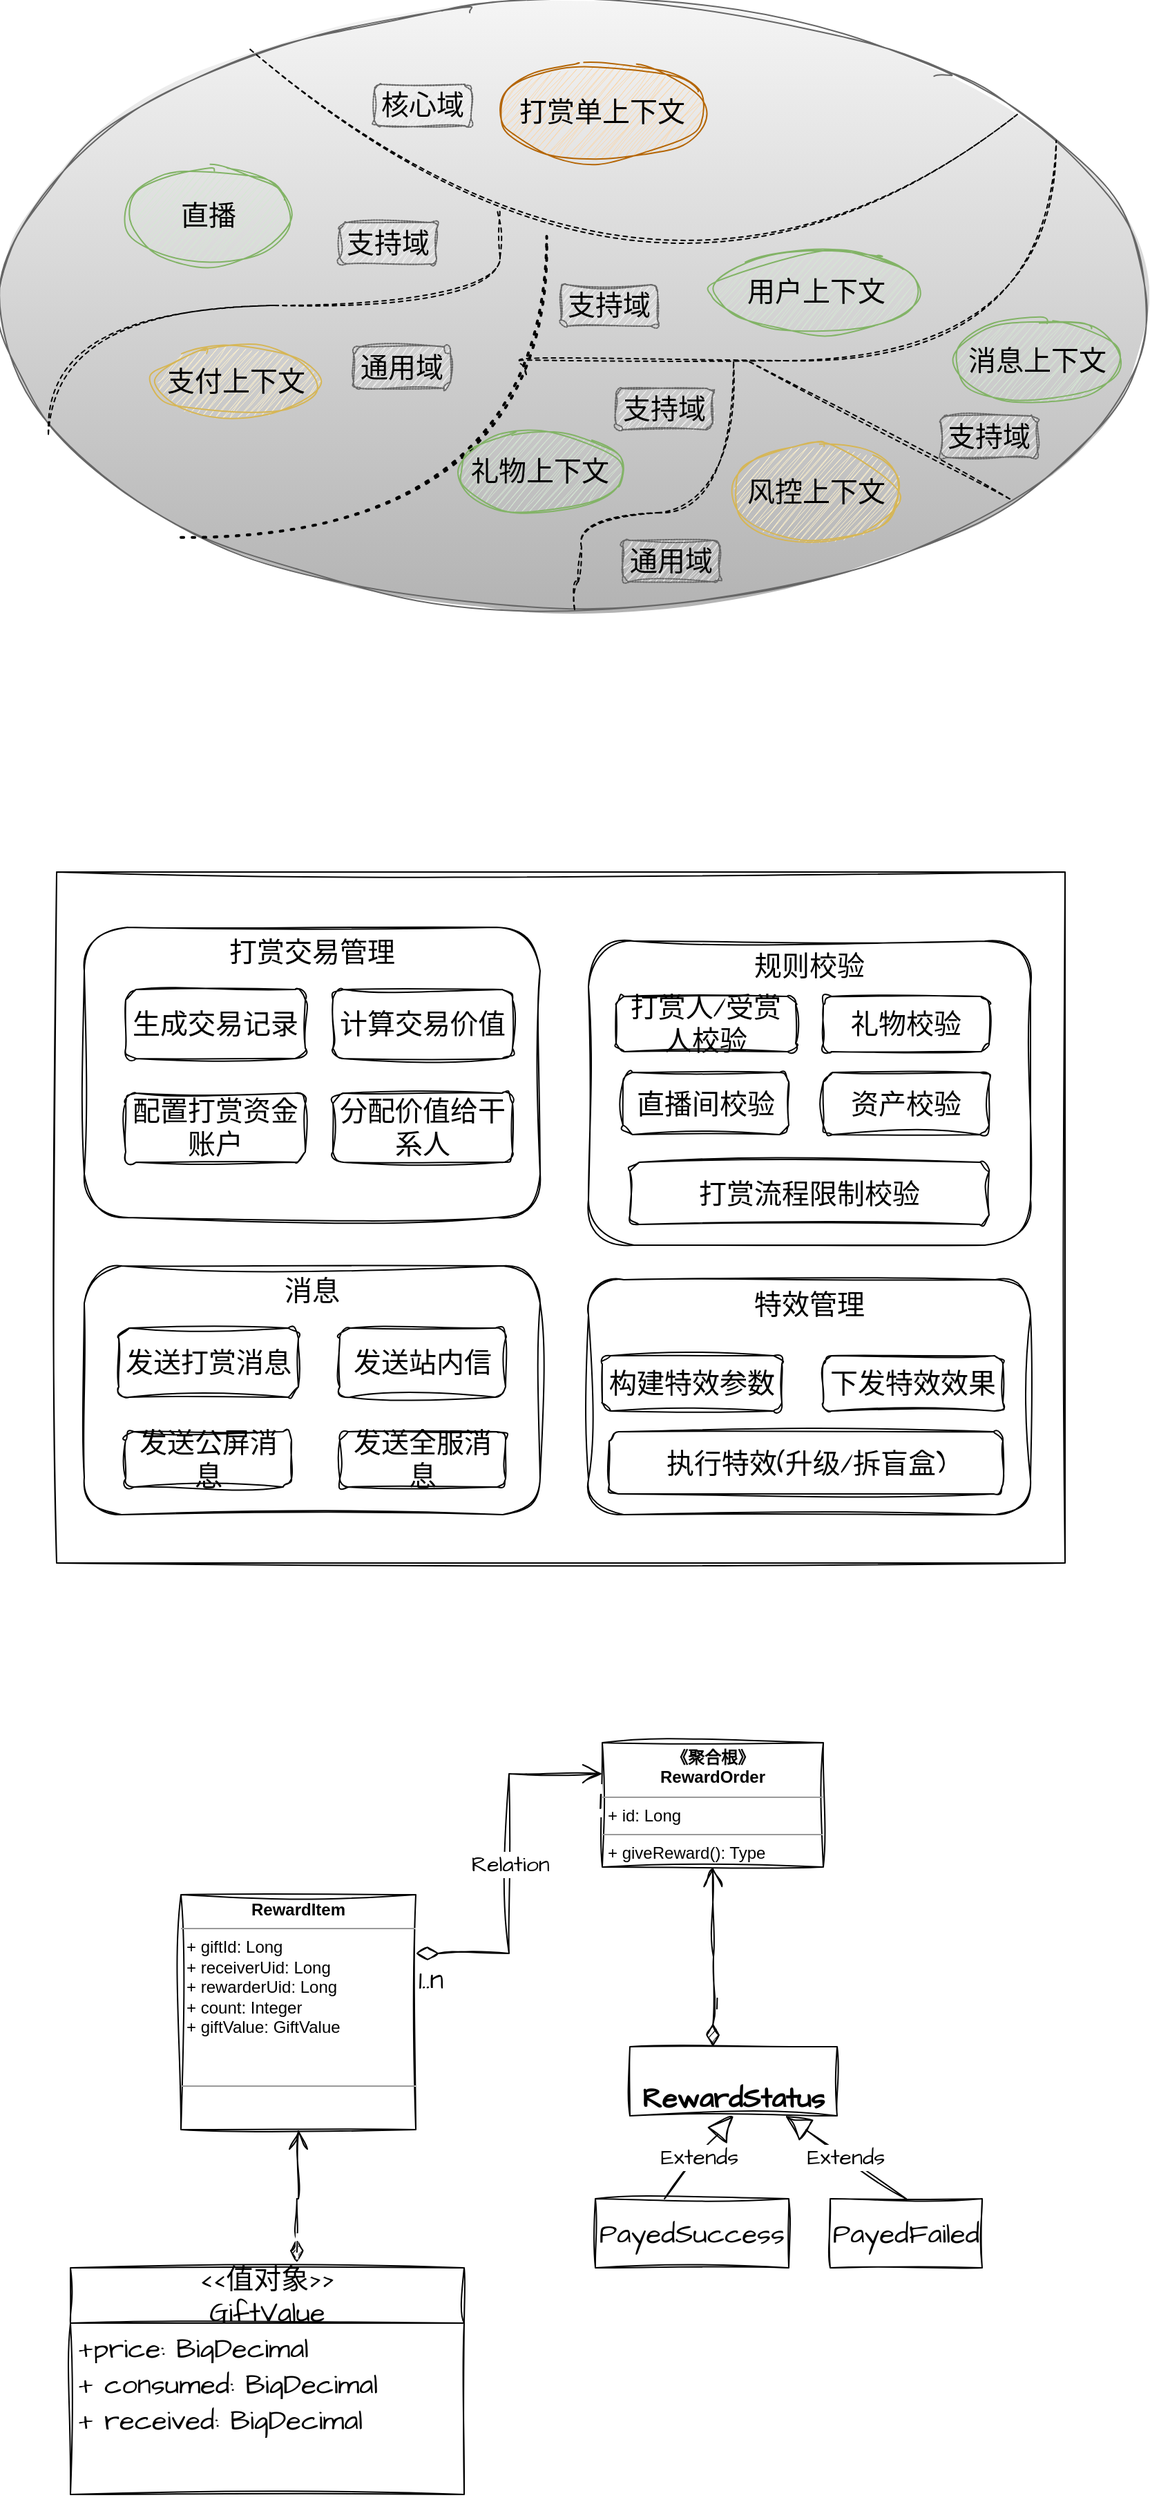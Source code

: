 <mxfile version="21.8.0" type="github">
  <diagram name="第 1 页" id="9ZdvMQ7VP3vkYu2ddhah">
    <mxGraphModel dx="954" dy="512" grid="1" gridSize="10" guides="1" tooltips="1" connect="1" arrows="1" fold="1" page="1" pageScale="1" pageWidth="850" pageHeight="1100" math="0" shadow="0">
      <root>
        <mxCell id="0" />
        <mxCell id="1" parent="0" />
        <mxCell id="6iuzxFg5Ye--7esHgjVi-6" value="" style="ellipse;whiteSpace=wrap;html=1;sketch=1;hachureGap=4;jiggle=2;curveFitting=1;fontFamily=Architects Daughter;fontSource=https%3A%2F%2Ffonts.googleapis.com%2Fcss%3Ffamily%3DArchitects%2BDaughter;fontSize=20;shadow=0;fillColor=#f5f5f5;gradientColor=#b3b3b3;strokeColor=#666666;" parent="1" vertex="1">
          <mxGeometry x="60" y="330" width="830" height="440" as="geometry" />
        </mxCell>
        <mxCell id="6iuzxFg5Ye--7esHgjVi-8" value="" style="endArrow=none;dashed=1;html=1;rounded=0;sketch=1;hachureGap=4;jiggle=2;curveFitting=1;fontFamily=Architects Daughter;fontSource=https%3A%2F%2Ffonts.googleapis.com%2Fcss%3Ffamily%3DArchitects%2BDaughter;fontSize=16;entryX=0.886;entryY=0.186;entryDx=0;entryDy=0;exitX=0.217;exitY=0.079;exitDx=0;exitDy=0;edgeStyle=orthogonalEdgeStyle;curved=1;exitPerimeter=0;entryPerimeter=0;" parent="1" source="6iuzxFg5Ye--7esHgjVi-6" target="6iuzxFg5Ye--7esHgjVi-6" edge="1">
          <mxGeometry width="50" height="50" relative="1" as="geometry">
            <mxPoint x="349.996" y="443.73" as="sourcePoint" />
            <mxPoint x="757.39" y="420.0" as="targetPoint" />
            <Array as="points">
              <mxPoint x="530" y="618" />
            </Array>
          </mxGeometry>
        </mxCell>
        <mxCell id="6iuzxFg5Ye--7esHgjVi-10" value="打赏单上下文" style="ellipse;whiteSpace=wrap;html=1;sketch=1;hachureGap=4;jiggle=2;curveFitting=1;fontFamily=Architects Daughter;fontSource=https%3A%2F%2Ffonts.googleapis.com%2Fcss%3Ffamily%3DArchitects%2BDaughter;fontSize=20;fillColor=#fad7ac;strokeColor=#b46504;" parent="1" vertex="1">
          <mxGeometry x="420" y="375" width="150" height="70" as="geometry" />
        </mxCell>
        <mxCell id="6iuzxFg5Ye--7esHgjVi-12" value="支付上下文" style="ellipse;whiteSpace=wrap;html=1;sketch=1;hachureGap=4;jiggle=2;curveFitting=1;fontFamily=Architects Daughter;fontSource=https%3A%2F%2Ffonts.googleapis.com%2Fcss%3Ffamily%3DArchitects%2BDaughter;fontSize=20;fillColor=#fff2cc;gradientColor=none;strokeColor=#d6b656;" parent="1" vertex="1">
          <mxGeometry x="170" y="580" width="120" height="50" as="geometry" />
        </mxCell>
        <mxCell id="6iuzxFg5Ye--7esHgjVi-13" value="" style="endArrow=none;dashed=1;html=1;rounded=0;sketch=1;hachureGap=4;jiggle=2;curveFitting=1;fontFamily=Architects Daughter;fontSource=https%3A%2F%2Ffonts.googleapis.com%2Fcss%3Ffamily%3DArchitects%2BDaughter;fontSize=16;exitX=0.041;exitY=0.712;exitDx=0;exitDy=0;exitPerimeter=0;edgeStyle=orthogonalEdgeStyle;curved=1;" parent="1" source="6iuzxFg5Ye--7esHgjVi-6" edge="1">
          <mxGeometry width="50" height="50" relative="1" as="geometry">
            <mxPoint x="180" y="620" as="sourcePoint" />
            <mxPoint x="420" y="480" as="targetPoint" />
            <Array as="points">
              <mxPoint x="94" y="550" />
              <mxPoint x="421" y="550" />
            </Array>
          </mxGeometry>
        </mxCell>
        <mxCell id="6iuzxFg5Ye--7esHgjVi-14" value="直播" style="ellipse;whiteSpace=wrap;html=1;sketch=1;hachureGap=4;jiggle=2;curveFitting=1;fontFamily=Architects Daughter;fontSource=https%3A%2F%2Ffonts.googleapis.com%2Fcss%3Ffamily%3DArchitects%2BDaughter;fontSize=20;fillColor=#d5e8d4;gradientColor=none;strokeColor=#82b366;shadow=0;" parent="1" vertex="1">
          <mxGeometry x="150" y="450" width="120" height="70" as="geometry" />
        </mxCell>
        <mxCell id="6iuzxFg5Ye--7esHgjVi-15" value="" style="endArrow=none;dashed=1;html=1;dashPattern=1 3;strokeWidth=2;rounded=0;sketch=1;hachureGap=4;jiggle=2;curveFitting=1;fontFamily=Architects Daughter;fontSource=https%3A%2F%2Ffonts.googleapis.com%2Fcss%3Ffamily%3DArchitects%2BDaughter;fontSize=16;exitX=0.175;exitY=0.876;exitDx=0;exitDy=0;exitPerimeter=0;edgeStyle=orthogonalEdgeStyle;elbow=vertical;curved=1;" parent="1" edge="1">
          <mxGeometry width="50" height="50" relative="1" as="geometry">
            <mxPoint x="190" y="717.92" as="sourcePoint" />
            <mxPoint x="454.75" y="500" as="targetPoint" />
          </mxGeometry>
        </mxCell>
        <mxCell id="6iuzxFg5Ye--7esHgjVi-16" value="用户上下文" style="ellipse;whiteSpace=wrap;html=1;sketch=1;hachureGap=4;jiggle=2;curveFitting=1;fontFamily=Architects Daughter;fontSource=https%3A%2F%2Ffonts.googleapis.com%2Fcss%3Ffamily%3DArchitects%2BDaughter;fontSize=20;fillColor=#d5e8d4;gradientColor=none;strokeColor=#82b366;" parent="1" vertex="1">
          <mxGeometry x="575" y="510" width="150" height="60" as="geometry" />
        </mxCell>
        <mxCell id="6iuzxFg5Ye--7esHgjVi-17" value="礼物上下文" style="ellipse;whiteSpace=wrap;html=1;hachureGap=4;fontFamily=Architects Daughter;fontSource=https%3A%2F%2Ffonts.googleapis.com%2Fcss%3Ffamily%3DArchitects%2BDaughter;fontSize=20;fillColor=#d5e8d4;gradientColor=none;strokeColor=#82b366;shadow=0;sketch=1;curveFitting=1;jiggle=2;" parent="1" vertex="1">
          <mxGeometry x="390" y="640" width="120" height="60" as="geometry" />
        </mxCell>
        <mxCell id="6iuzxFg5Ye--7esHgjVi-18" value="消息上下文" style="ellipse;whiteSpace=wrap;html=1;sketch=1;hachureGap=4;jiggle=2;curveFitting=1;fontFamily=Architects Daughter;fontSource=https%3A%2F%2Ffonts.googleapis.com%2Fcss%3Ffamily%3DArchitects%2BDaughter;fontSize=20;fillColor=#d5e8d4;gradientColor=none;strokeColor=#82b366;" parent="1" vertex="1">
          <mxGeometry x="750" y="560" width="120" height="60" as="geometry" />
        </mxCell>
        <mxCell id="6iuzxFg5Ye--7esHgjVi-19" value="" style="endArrow=none;dashed=1;html=1;rounded=0;sketch=1;hachureGap=4;jiggle=2;curveFitting=1;fontFamily=Architects Daughter;fontSource=https%3A%2F%2Ffonts.googleapis.com%2Fcss%3Ffamily%3DArchitects%2BDaughter;fontSize=16;entryX=0.92;entryY=0.229;entryDx=0;entryDy=0;entryPerimeter=0;edgeStyle=orthogonalEdgeStyle;curved=1;" parent="1" target="6iuzxFg5Ye--7esHgjVi-6" edge="1">
          <mxGeometry width="50" height="50" relative="1" as="geometry">
            <mxPoint x="440" y="600" as="sourcePoint" />
            <mxPoint x="660" y="510" as="targetPoint" />
            <Array as="points">
              <mxPoint x="430" y="590" />
              <mxPoint x="749" y="590" />
            </Array>
          </mxGeometry>
        </mxCell>
        <mxCell id="6iuzxFg5Ye--7esHgjVi-21" value="" style="endArrow=none;dashed=1;html=1;rounded=0;sketch=1;hachureGap=4;jiggle=2;curveFitting=1;fontFamily=Architects Daughter;fontSource=https%3A%2F%2Ffonts.googleapis.com%2Fcss%3Ffamily%3DArchitects%2BDaughter;fontSize=16;exitX=0.5;exitY=1;exitDx=0;exitDy=0;edgeStyle=orthogonalEdgeStyle;curved=1;" parent="1" source="6iuzxFg5Ye--7esHgjVi-6" edge="1">
          <mxGeometry width="50" height="50" relative="1" as="geometry">
            <mxPoint x="520" y="750" as="sourcePoint" />
            <mxPoint x="590" y="590" as="targetPoint" />
            <Array as="points">
              <mxPoint x="475" y="750" />
              <mxPoint x="480" y="750" />
              <mxPoint x="480" y="700" />
              <mxPoint x="590" y="700" />
            </Array>
          </mxGeometry>
        </mxCell>
        <mxCell id="6iuzxFg5Ye--7esHgjVi-23" value="风控上下文" style="ellipse;whiteSpace=wrap;html=1;sketch=1;hachureGap=4;jiggle=2;curveFitting=1;fontFamily=Architects Daughter;fontSource=https%3A%2F%2Ffonts.googleapis.com%2Fcss%3Ffamily%3DArchitects%2BDaughter;fontSize=20;fillColor=#fff2cc;gradientColor=none;strokeColor=#d6b656;" parent="1" vertex="1">
          <mxGeometry x="590" y="650" width="120" height="70" as="geometry" />
        </mxCell>
        <mxCell id="6iuzxFg5Ye--7esHgjVi-24" value="核心域" style="text;html=1;strokeColor=#666666;fillColor=#f5f5f5;align=center;verticalAlign=middle;whiteSpace=wrap;rounded=1;fontSize=20;fontFamily=Architects Daughter;gradientColor=none;glass=0;sketch=1;curveFitting=1;jiggle=2;shadow=0;dashed=1;dashPattern=1 1;" parent="1" vertex="1">
          <mxGeometry x="330" y="390" width="70" height="30" as="geometry" />
        </mxCell>
        <mxCell id="6iuzxFg5Ye--7esHgjVi-25" value="支持域" style="text;html=1;strokeColor=#666666;fillColor=#f5f5f5;align=center;verticalAlign=middle;whiteSpace=wrap;rounded=1;fontSize=20;fontFamily=Architects Daughter;gradientColor=none;dashed=1;dashPattern=1 1;sketch=1;curveFitting=1;jiggle=2;" parent="1" vertex="1">
          <mxGeometry x="305" y="490" width="70" height="30" as="geometry" />
        </mxCell>
        <mxCell id="6iuzxFg5Ye--7esHgjVi-26" value="通用域" style="text;html=1;strokeColor=#666666;fillColor=#f5f5f5;align=center;verticalAlign=middle;whiteSpace=wrap;rounded=1;fontSize=20;fontFamily=Architects Daughter;gradientColor=none;dashed=1;dashPattern=1 1;sketch=1;curveFitting=1;jiggle=2;" parent="1" vertex="1">
          <mxGeometry x="315" y="580" width="70" height="30" as="geometry" />
        </mxCell>
        <mxCell id="6iuzxFg5Ye--7esHgjVi-27" value="支持域" style="text;html=1;strokeColor=#666666;fillColor=#f5f5f5;align=center;verticalAlign=middle;whiteSpace=wrap;rounded=1;fontSize=20;fontFamily=Architects Daughter;gradientColor=none;dashed=1;dashPattern=1 1;sketch=1;curveFitting=1;jiggle=2;" parent="1" vertex="1">
          <mxGeometry x="465" y="535" width="70" height="30" as="geometry" />
        </mxCell>
        <mxCell id="6iuzxFg5Ye--7esHgjVi-29" value="支持域" style="text;html=1;strokeColor=#666666;fillColor=#f5f5f5;align=center;verticalAlign=middle;whiteSpace=wrap;rounded=1;fontSize=20;fontFamily=Architects Daughter;gradientColor=none;sketch=1;curveFitting=1;jiggle=2;dashed=1;dashPattern=1 1;" parent="1" vertex="1">
          <mxGeometry x="505" y="610" width="70" height="30" as="geometry" />
        </mxCell>
        <mxCell id="6iuzxFg5Ye--7esHgjVi-30" value="通用域" style="text;html=1;strokeColor=#666666;fillColor=#f5f5f5;align=center;verticalAlign=middle;whiteSpace=wrap;rounded=1;fontSize=20;fontFamily=Architects Daughter;gradientColor=none;sketch=1;curveFitting=1;jiggle=2;dashed=1;dashPattern=1 1;" parent="1" vertex="1">
          <mxGeometry x="510" y="720" width="70" height="30" as="geometry" />
        </mxCell>
        <mxCell id="6iuzxFg5Ye--7esHgjVi-31" value="" style="endArrow=none;dashed=1;html=1;rounded=0;sketch=1;hachureGap=4;jiggle=2;curveFitting=1;fontFamily=Architects Daughter;fontSource=https%3A%2F%2Ffonts.googleapis.com%2Fcss%3Ffamily%3DArchitects%2BDaughter;fontSize=16;" parent="1" edge="1">
          <mxGeometry width="50" height="50" relative="1" as="geometry">
            <mxPoint x="790" y="690" as="sourcePoint" />
            <mxPoint x="600" y="590" as="targetPoint" />
          </mxGeometry>
        </mxCell>
        <mxCell id="6iuzxFg5Ye--7esHgjVi-32" value="支持域" style="text;html=1;strokeColor=#666666;fillColor=#f5f5f5;align=center;verticalAlign=middle;whiteSpace=wrap;rounded=1;fontSize=20;fontFamily=Architects Daughter;gradientColor=none;sketch=1;curveFitting=1;jiggle=2;dashed=1;dashPattern=1 1;" parent="1" vertex="1">
          <mxGeometry x="740" y="630" width="70" height="30" as="geometry" />
        </mxCell>
        <mxCell id="6iuzxFg5Ye--7esHgjVi-34" value="" style="rounded=0;whiteSpace=wrap;html=1;sketch=1;hachureGap=4;jiggle=2;curveFitting=1;fontFamily=Architects Daughter;fontSource=https%3A%2F%2Ffonts.googleapis.com%2Fcss%3Ffamily%3DArchitects%2BDaughter;fontSize=20;" parent="1" vertex="1">
          <mxGeometry x="100" y="960" width="730" height="500" as="geometry" />
        </mxCell>
        <mxCell id="6iuzxFg5Ye--7esHgjVi-35" value="特效管理" style="rounded=1;whiteSpace=wrap;html=1;sketch=1;hachureGap=4;jiggle=2;curveFitting=1;fontFamily=Architects Daughter;fontSource=https%3A%2F%2Ffonts.googleapis.com%2Fcss%3Ffamily%3DArchitects%2BDaughter;fontSize=20;verticalAlign=top;" parent="1" vertex="1">
          <mxGeometry x="485" y="1255" width="320" height="170" as="geometry" />
        </mxCell>
        <mxCell id="6iuzxFg5Ye--7esHgjVi-36" value="规则校验" style="rounded=1;whiteSpace=wrap;html=1;sketch=1;hachureGap=4;jiggle=2;curveFitting=1;fontFamily=Architects Daughter;fontSource=https%3A%2F%2Ffonts.googleapis.com%2Fcss%3Ffamily%3DArchitects%2BDaughter;fontSize=20;verticalAlign=top;" parent="1" vertex="1">
          <mxGeometry x="485" y="1010" width="320" height="220" as="geometry" />
        </mxCell>
        <mxCell id="6iuzxFg5Ye--7esHgjVi-37" value="打赏人/受赏人校验" style="rounded=1;whiteSpace=wrap;html=1;sketch=1;hachureGap=4;jiggle=2;curveFitting=1;fontFamily=Architects Daughter;fontSource=https%3A%2F%2Ffonts.googleapis.com%2Fcss%3Ffamily%3DArchitects%2BDaughter;fontSize=20;" parent="1" vertex="1">
          <mxGeometry x="505" y="1050" width="130" height="40" as="geometry" />
        </mxCell>
        <mxCell id="6iuzxFg5Ye--7esHgjVi-38" value="礼物校验" style="rounded=1;whiteSpace=wrap;html=1;sketch=1;hachureGap=4;jiggle=2;curveFitting=1;fontFamily=Architects Daughter;fontSource=https%3A%2F%2Ffonts.googleapis.com%2Fcss%3Ffamily%3DArchitects%2BDaughter;fontSize=20;" parent="1" vertex="1">
          <mxGeometry x="655" y="1050" width="120" height="40" as="geometry" />
        </mxCell>
        <mxCell id="6iuzxFg5Ye--7esHgjVi-39" value="直播间校验" style="rounded=1;whiteSpace=wrap;html=1;sketch=1;hachureGap=4;jiggle=2;curveFitting=1;fontFamily=Architects Daughter;fontSource=https%3A%2F%2Ffonts.googleapis.com%2Fcss%3Ffamily%3DArchitects%2BDaughter;fontSize=20;" parent="1" vertex="1">
          <mxGeometry x="510" y="1105" width="120" height="45" as="geometry" />
        </mxCell>
        <mxCell id="6iuzxFg5Ye--7esHgjVi-40" value="资产校验" style="rounded=1;whiteSpace=wrap;html=1;sketch=1;hachureGap=4;jiggle=2;curveFitting=1;fontFamily=Architects Daughter;fontSource=https%3A%2F%2Ffonts.googleapis.com%2Fcss%3Ffamily%3DArchitects%2BDaughter;fontSize=20;" parent="1" vertex="1">
          <mxGeometry x="655" y="1105" width="120" height="45" as="geometry" />
        </mxCell>
        <mxCell id="6iuzxFg5Ye--7esHgjVi-41" value="打赏流程限制校验" style="rounded=1;whiteSpace=wrap;html=1;sketch=1;hachureGap=4;jiggle=2;curveFitting=1;fontFamily=Architects Daughter;fontSource=https%3A%2F%2Ffonts.googleapis.com%2Fcss%3Ffamily%3DArchitects%2BDaughter;fontSize=20;" parent="1" vertex="1">
          <mxGeometry x="515" y="1170" width="260" height="45" as="geometry" />
        </mxCell>
        <mxCell id="6iuzxFg5Ye--7esHgjVi-43" value="消息" style="rounded=1;whiteSpace=wrap;html=1;sketch=1;hachureGap=4;jiggle=2;curveFitting=1;fontFamily=Architects Daughter;fontSource=https%3A%2F%2Ffonts.googleapis.com%2Fcss%3Ffamily%3DArchitects%2BDaughter;fontSize=20;verticalAlign=top;" parent="1" vertex="1">
          <mxGeometry x="120" y="1245" width="330" height="180" as="geometry" />
        </mxCell>
        <mxCell id="6iuzxFg5Ye--7esHgjVi-44" value="构建特效参数" style="rounded=1;whiteSpace=wrap;html=1;sketch=1;hachureGap=4;jiggle=2;curveFitting=1;fontFamily=Architects Daughter;fontSource=https%3A%2F%2Ffonts.googleapis.com%2Fcss%3Ffamily%3DArchitects%2BDaughter;fontSize=20;" parent="1" vertex="1">
          <mxGeometry x="495" y="1310" width="130" height="40" as="geometry" />
        </mxCell>
        <mxCell id="6iuzxFg5Ye--7esHgjVi-45" value="下发特效效果" style="rounded=1;whiteSpace=wrap;html=1;sketch=1;hachureGap=4;jiggle=2;curveFitting=1;fontFamily=Architects Daughter;fontSource=https%3A%2F%2Ffonts.googleapis.com%2Fcss%3Ffamily%3DArchitects%2BDaughter;fontSize=20;" parent="1" vertex="1">
          <mxGeometry x="655" y="1310" width="130" height="40" as="geometry" />
        </mxCell>
        <mxCell id="6iuzxFg5Ye--7esHgjVi-47" value="发送打赏消息" style="rounded=1;whiteSpace=wrap;html=1;sketch=1;hachureGap=4;jiggle=2;curveFitting=1;fontFamily=Architects Daughter;fontSource=https%3A%2F%2Ffonts.googleapis.com%2Fcss%3Ffamily%3DArchitects%2BDaughter;fontSize=20;" parent="1" vertex="1">
          <mxGeometry x="145" y="1290" width="130" height="50" as="geometry" />
        </mxCell>
        <mxCell id="6iuzxFg5Ye--7esHgjVi-49" value="发送站内信" style="rounded=1;whiteSpace=wrap;html=1;sketch=1;hachureGap=4;jiggle=2;curveFitting=1;fontFamily=Architects Daughter;fontSource=https%3A%2F%2Ffonts.googleapis.com%2Fcss%3Ffamily%3DArchitects%2BDaughter;fontSize=20;" parent="1" vertex="1">
          <mxGeometry x="305" y="1290" width="120" height="50" as="geometry" />
        </mxCell>
        <mxCell id="6iuzxFg5Ye--7esHgjVi-50" value="发送公屏消息" style="rounded=1;whiteSpace=wrap;html=1;sketch=1;hachureGap=4;jiggle=2;curveFitting=1;fontFamily=Architects Daughter;fontSource=https%3A%2F%2Ffonts.googleapis.com%2Fcss%3Ffamily%3DArchitects%2BDaughter;fontSize=20;" parent="1" vertex="1">
          <mxGeometry x="150" y="1365" width="120" height="40" as="geometry" />
        </mxCell>
        <mxCell id="6iuzxFg5Ye--7esHgjVi-51" value="发送全服消息" style="rounded=1;whiteSpace=wrap;html=1;sketch=1;hachureGap=4;jiggle=2;curveFitting=1;fontFamily=Architects Daughter;fontSource=https%3A%2F%2Ffonts.googleapis.com%2Fcss%3Ffamily%3DArchitects%2BDaughter;fontSize=20;" parent="1" vertex="1">
          <mxGeometry x="305" y="1365" width="120" height="40" as="geometry" />
        </mxCell>
        <mxCell id="6iuzxFg5Ye--7esHgjVi-54" value="打赏交易管理" style="rounded=1;whiteSpace=wrap;html=1;sketch=1;hachureGap=4;jiggle=2;curveFitting=1;fontFamily=Architects Daughter;fontSource=https%3A%2F%2Ffonts.googleapis.com%2Fcss%3Ffamily%3DArchitects%2BDaughter;fontSize=20;verticalAlign=top;" parent="1" vertex="1">
          <mxGeometry x="120" y="1000" width="330" height="210" as="geometry" />
        </mxCell>
        <mxCell id="6iuzxFg5Ye--7esHgjVi-55" value="生成交易记录" style="rounded=1;whiteSpace=wrap;html=1;sketch=1;hachureGap=4;jiggle=2;curveFitting=1;fontFamily=Architects Daughter;fontSource=https%3A%2F%2Ffonts.googleapis.com%2Fcss%3Ffamily%3DArchitects%2BDaughter;fontSize=20;" parent="1" vertex="1">
          <mxGeometry x="150" y="1045" width="130" height="50" as="geometry" />
        </mxCell>
        <mxCell id="6iuzxFg5Ye--7esHgjVi-56" value="计算交易价值" style="rounded=1;whiteSpace=wrap;html=1;sketch=1;hachureGap=4;jiggle=2;curveFitting=1;fontFamily=Architects Daughter;fontSource=https%3A%2F%2Ffonts.googleapis.com%2Fcss%3Ffamily%3DArchitects%2BDaughter;fontSize=20;" parent="1" vertex="1">
          <mxGeometry x="300" y="1045" width="130" height="50" as="geometry" />
        </mxCell>
        <mxCell id="6iuzxFg5Ye--7esHgjVi-57" value="配置打赏资金账户" style="rounded=1;whiteSpace=wrap;html=1;sketch=1;hachureGap=4;jiggle=2;curveFitting=1;fontFamily=Architects Daughter;fontSource=https%3A%2F%2Ffonts.googleapis.com%2Fcss%3Ffamily%3DArchitects%2BDaughter;fontSize=20;" parent="1" vertex="1">
          <mxGeometry x="150" y="1120" width="130" height="50" as="geometry" />
        </mxCell>
        <mxCell id="6iuzxFg5Ye--7esHgjVi-58" value="分配价值给干系人" style="rounded=1;whiteSpace=wrap;html=1;sketch=1;hachureGap=4;jiggle=2;curveFitting=1;fontFamily=Architects Daughter;fontSource=https%3A%2F%2Ffonts.googleapis.com%2Fcss%3Ffamily%3DArchitects%2BDaughter;fontSize=20;" parent="1" vertex="1">
          <mxGeometry x="300" y="1120" width="130" height="50" as="geometry" />
        </mxCell>
        <mxCell id="6iuzxFg5Ye--7esHgjVi-67" value="执行特效(升级/拆盲盒)" style="rounded=1;whiteSpace=wrap;html=1;sketch=1;hachureGap=4;jiggle=2;curveFitting=1;fontFamily=Architects Daughter;fontSource=https%3A%2F%2Ffonts.googleapis.com%2Fcss%3Ffamily%3DArchitects%2BDaughter;fontSize=20;" parent="1" vertex="1">
          <mxGeometry x="500" y="1365" width="285" height="45" as="geometry" />
        </mxCell>
        <mxCell id="6iuzxFg5Ye--7esHgjVi-69" value="&lt;p style=&quot;margin:0px;margin-top:4px;text-align:center;&quot;&gt;&lt;b&gt;《聚合根》&lt;br&gt;RewardOrder&lt;/b&gt;&lt;/p&gt;&lt;hr size=&quot;1&quot;&gt;&lt;p style=&quot;margin:0px;margin-left:4px;&quot;&gt;+ id: Long&lt;/p&gt;&lt;hr size=&quot;1&quot;&gt;&lt;p style=&quot;margin:0px;margin-left:4px;&quot;&gt;+ giveReward(): Type&lt;/p&gt;" style="verticalAlign=top;align=left;overflow=fill;fontSize=12;fontFamily=Helvetica;html=1;whiteSpace=wrap;sketch=1;hachureGap=4;jiggle=2;curveFitting=1;fontSource=https%3A%2F%2Ffonts.googleapis.com%2Fcss%3Ffamily%3DArchitects%2BDaughter;" parent="1" vertex="1">
          <mxGeometry x="495" y="1590" width="160" height="90" as="geometry" />
        </mxCell>
        <mxCell id="6iuzxFg5Ye--7esHgjVi-70" value="&lt;p style=&quot;margin:0px;margin-top:4px;text-align:center;&quot;&gt;&lt;b&gt;RewardItem&lt;/b&gt;&lt;/p&gt;&lt;hr size=&quot;1&quot;&gt;&lt;p style=&quot;margin:0px;margin-left:4px;&quot;&gt;+ giftId: Long&lt;br&gt;+ receiverUid: Long&lt;/p&gt;&lt;p style=&quot;margin:0px;margin-left:4px;&quot;&gt;+&amp;nbsp;rewarderUid: Long&lt;/p&gt;&lt;p style=&quot;margin:0px;margin-left:4px;&quot;&gt;+ count: Integer&lt;/p&gt;&lt;p style=&quot;margin:0px;margin-left:4px;&quot;&gt;+ giftValue: GiftValue&lt;/p&gt;&lt;p style=&quot;margin:0px;margin-left:4px;&quot;&gt;&lt;br&gt;&lt;/p&gt;&lt;p style=&quot;margin:0px;margin-left:4px;&quot;&gt;&lt;br&gt;&lt;/p&gt;&lt;hr size=&quot;1&quot;&gt;&lt;p style=&quot;margin:0px;margin-left:4px;&quot;&gt;&lt;br&gt;&lt;/p&gt;" style="verticalAlign=top;align=left;overflow=fill;fontSize=12;fontFamily=Helvetica;html=1;whiteSpace=wrap;sketch=1;hachureGap=4;jiggle=2;curveFitting=1;fontSource=https%3A%2F%2Ffonts.googleapis.com%2Fcss%3Ffamily%3DArchitects%2BDaughter;" parent="1" vertex="1">
          <mxGeometry x="190" y="1700" width="170" height="170" as="geometry" />
        </mxCell>
        <mxCell id="6iuzxFg5Ye--7esHgjVi-74" value="Relation" style="endArrow=open;html=1;endSize=12;startArrow=diamondThin;startSize=14;startFill=0;edgeStyle=orthogonalEdgeStyle;rounded=0;sketch=1;hachureGap=4;jiggle=2;curveFitting=1;fontFamily=Architects Daughter;fontSource=https%3A%2F%2Ffonts.googleapis.com%2Fcss%3Ffamily%3DArchitects%2BDaughter;fontSize=16;entryX=0;entryY=0.25;entryDx=0;entryDy=0;exitX=1;exitY=0.25;exitDx=0;exitDy=0;" parent="1" source="6iuzxFg5Ye--7esHgjVi-70" target="6iuzxFg5Ye--7esHgjVi-69" edge="1">
          <mxGeometry relative="1" as="geometry">
            <mxPoint x="410" y="1764.5" as="sourcePoint" />
            <mxPoint x="570" y="1764.5" as="targetPoint" />
          </mxGeometry>
        </mxCell>
        <mxCell id="6iuzxFg5Ye--7esHgjVi-75" value="1..n" style="edgeLabel;resizable=0;html=1;align=left;verticalAlign=top;sketch=1;hachureGap=4;jiggle=2;curveFitting=1;fontFamily=Architects Daughter;fontSource=https%3A%2F%2Ffonts.googleapis.com%2Fcss%3Ffamily%3DArchitects%2BDaughter;fontSize=20;" parent="6iuzxFg5Ye--7esHgjVi-74" connectable="0" vertex="1">
          <mxGeometry x="-1" relative="1" as="geometry" />
        </mxCell>
        <mxCell id="6iuzxFg5Ye--7esHgjVi-76" value="1" style="edgeLabel;resizable=0;html=1;align=right;verticalAlign=top;sketch=1;hachureGap=4;jiggle=2;curveFitting=1;fontFamily=Architects Daughter;fontSource=https%3A%2F%2Ffonts.googleapis.com%2Fcss%3Ffamily%3DArchitects%2BDaughter;fontSize=20;" parent="6iuzxFg5Ye--7esHgjVi-74" connectable="0" vertex="1">
          <mxGeometry x="1" relative="1" as="geometry" />
        </mxCell>
        <mxCell id="D9V0zbqLB6DABYj4kwtS-1" value="1" style="endArrow=open;html=1;endSize=12;startArrow=diamondThin;startSize=14;startFill=1;edgeStyle=orthogonalEdgeStyle;align=left;verticalAlign=bottom;rounded=0;sketch=1;hachureGap=4;jiggle=2;curveFitting=1;fontFamily=Architects Daughter;fontSource=https%3A%2F%2Ffonts.googleapis.com%2Fcss%3Ffamily%3DArchitects%2BDaughter;fontSize=16;entryX=0.5;entryY=1;entryDx=0;entryDy=0;exitX=0.575;exitY=-0.024;exitDx=0;exitDy=0;exitPerimeter=0;" edge="1" parent="1" source="D9V0zbqLB6DABYj4kwtS-4" target="6iuzxFg5Ye--7esHgjVi-70">
          <mxGeometry x="-1" y="3" relative="1" as="geometry">
            <mxPoint x="420" y="1925" as="sourcePoint" />
            <mxPoint x="370" y="1980" as="targetPoint" />
          </mxGeometry>
        </mxCell>
        <mxCell id="D9V0zbqLB6DABYj4kwtS-4" value="&amp;lt;&amp;lt;值对象&amp;gt;&amp;gt;&lt;br&gt;GiftValue" style="swimlane;fontStyle=0;childLayout=stackLayout;horizontal=1;startSize=40;fillColor=none;horizontalStack=0;resizeParent=1;resizeParentMax=0;resizeLast=0;collapsible=1;marginBottom=0;whiteSpace=wrap;html=1;sketch=1;hachureGap=4;jiggle=2;curveFitting=1;fontFamily=Architects Daughter;fontSource=https%3A%2F%2Ffonts.googleapis.com%2Fcss%3Ffamily%3DArchitects%2BDaughter;fontSize=20;" vertex="1" parent="1">
          <mxGeometry x="110" y="1970" width="285" height="164" as="geometry" />
        </mxCell>
        <mxCell id="D9V0zbqLB6DABYj4kwtS-5" value="+price: BigDecimal&amp;nbsp;" style="text;strokeColor=none;fillColor=none;align=left;verticalAlign=top;spacingLeft=4;spacingRight=4;overflow=hidden;rotatable=0;points=[[0,0.5],[1,0.5]];portConstraint=eastwest;whiteSpace=wrap;html=1;fontSize=20;fontFamily=Architects Daughter;" vertex="1" parent="D9V0zbqLB6DABYj4kwtS-4">
          <mxGeometry y="40" width="285" height="26" as="geometry" />
        </mxCell>
        <mxCell id="D9V0zbqLB6DABYj4kwtS-6" value="+ consumed: BigDecimal" style="text;strokeColor=none;fillColor=none;align=left;verticalAlign=top;spacingLeft=4;spacingRight=4;overflow=hidden;rotatable=0;points=[[0,0.5],[1,0.5]];portConstraint=eastwest;whiteSpace=wrap;html=1;fontSize=20;fontFamily=Architects Daughter;" vertex="1" parent="D9V0zbqLB6DABYj4kwtS-4">
          <mxGeometry y="66" width="285" height="26" as="geometry" />
        </mxCell>
        <mxCell id="D9V0zbqLB6DABYj4kwtS-7" value="+ received: BigDecimal" style="text;strokeColor=none;fillColor=none;align=left;verticalAlign=top;spacingLeft=4;spacingRight=4;overflow=hidden;rotatable=0;points=[[0,0.5],[1,0.5]];portConstraint=eastwest;whiteSpace=wrap;html=1;fontSize=20;fontFamily=Architects Daughter;" vertex="1" parent="D9V0zbqLB6DABYj4kwtS-4">
          <mxGeometry y="92" width="285" height="72" as="geometry" />
        </mxCell>
        <mxCell id="D9V0zbqLB6DABYj4kwtS-10" value="1" style="endArrow=open;html=1;endSize=12;startArrow=diamondThin;startSize=14;startFill=1;edgeStyle=orthogonalEdgeStyle;align=left;verticalAlign=bottom;rounded=0;sketch=1;hachureGap=4;jiggle=2;curveFitting=1;fontFamily=Architects Daughter;fontSource=https%3A%2F%2Ffonts.googleapis.com%2Fcss%3Ffamily%3DArchitects%2BDaughter;fontSize=16;entryX=0.5;entryY=1;entryDx=0;entryDy=0;" edge="1" parent="1" target="6iuzxFg5Ye--7esHgjVi-69">
          <mxGeometry x="-0.694" relative="1" as="geometry">
            <mxPoint x="575" y="1810" as="sourcePoint" />
            <mxPoint x="285" y="1880" as="targetPoint" />
            <mxPoint as="offset" />
          </mxGeometry>
        </mxCell>
        <mxCell id="D9V0zbqLB6DABYj4kwtS-11" value="&lt;br&gt;&lt;b&gt;RewardStatus&lt;/b&gt;" style="html=1;whiteSpace=wrap;sketch=1;hachureGap=4;jiggle=2;curveFitting=1;fontFamily=Architects Daughter;fontSource=https%3A%2F%2Ffonts.googleapis.com%2Fcss%3Ffamily%3DArchitects%2BDaughter;fontSize=20;" vertex="1" parent="1">
          <mxGeometry x="515" y="1810" width="150" height="50" as="geometry" />
        </mxCell>
        <mxCell id="D9V0zbqLB6DABYj4kwtS-12" value="Extends" style="endArrow=block;endSize=16;endFill=0;html=1;rounded=0;sketch=1;hachureGap=4;jiggle=2;curveFitting=1;fontFamily=Architects Daughter;fontSource=https%3A%2F%2Ffonts.googleapis.com%2Fcss%3Ffamily%3DArchitects%2BDaughter;fontSize=16;entryX=0.5;entryY=1;entryDx=0;entryDy=0;" edge="1" parent="1" target="D9V0zbqLB6DABYj4kwtS-11">
          <mxGeometry width="160" relative="1" as="geometry">
            <mxPoint x="540" y="1920" as="sourcePoint" />
            <mxPoint x="610" y="1920" as="targetPoint" />
          </mxGeometry>
        </mxCell>
        <mxCell id="D9V0zbqLB6DABYj4kwtS-13" value="PayedSuccess" style="html=1;whiteSpace=wrap;sketch=1;hachureGap=4;jiggle=2;curveFitting=1;fontFamily=Architects Daughter;fontSource=https%3A%2F%2Ffonts.googleapis.com%2Fcss%3Ffamily%3DArchitects%2BDaughter;fontSize=20;" vertex="1" parent="1">
          <mxGeometry x="490" y="1920" width="140" height="50" as="geometry" />
        </mxCell>
        <mxCell id="D9V0zbqLB6DABYj4kwtS-14" value="PayedFailed" style="html=1;whiteSpace=wrap;sketch=1;hachureGap=4;jiggle=2;curveFitting=1;fontFamily=Architects Daughter;fontSource=https%3A%2F%2Ffonts.googleapis.com%2Fcss%3Ffamily%3DArchitects%2BDaughter;fontSize=20;" vertex="1" parent="1">
          <mxGeometry x="660" y="1920" width="110" height="50" as="geometry" />
        </mxCell>
        <mxCell id="D9V0zbqLB6DABYj4kwtS-15" value="Extends" style="endArrow=block;endSize=16;endFill=0;html=1;rounded=0;sketch=1;hachureGap=4;jiggle=2;curveFitting=1;fontFamily=Architects Daughter;fontSource=https%3A%2F%2Ffonts.googleapis.com%2Fcss%3Ffamily%3DArchitects%2BDaughter;fontSize=16;exitX=0.5;exitY=0;exitDx=0;exitDy=0;entryX=0.75;entryY=1;entryDx=0;entryDy=0;" edge="1" parent="1" source="D9V0zbqLB6DABYj4kwtS-14" target="D9V0zbqLB6DABYj4kwtS-11">
          <mxGeometry width="160" relative="1" as="geometry">
            <mxPoint x="650" y="1870" as="sourcePoint" />
            <mxPoint x="790" y="1840" as="targetPoint" />
          </mxGeometry>
        </mxCell>
      </root>
    </mxGraphModel>
  </diagram>
</mxfile>
